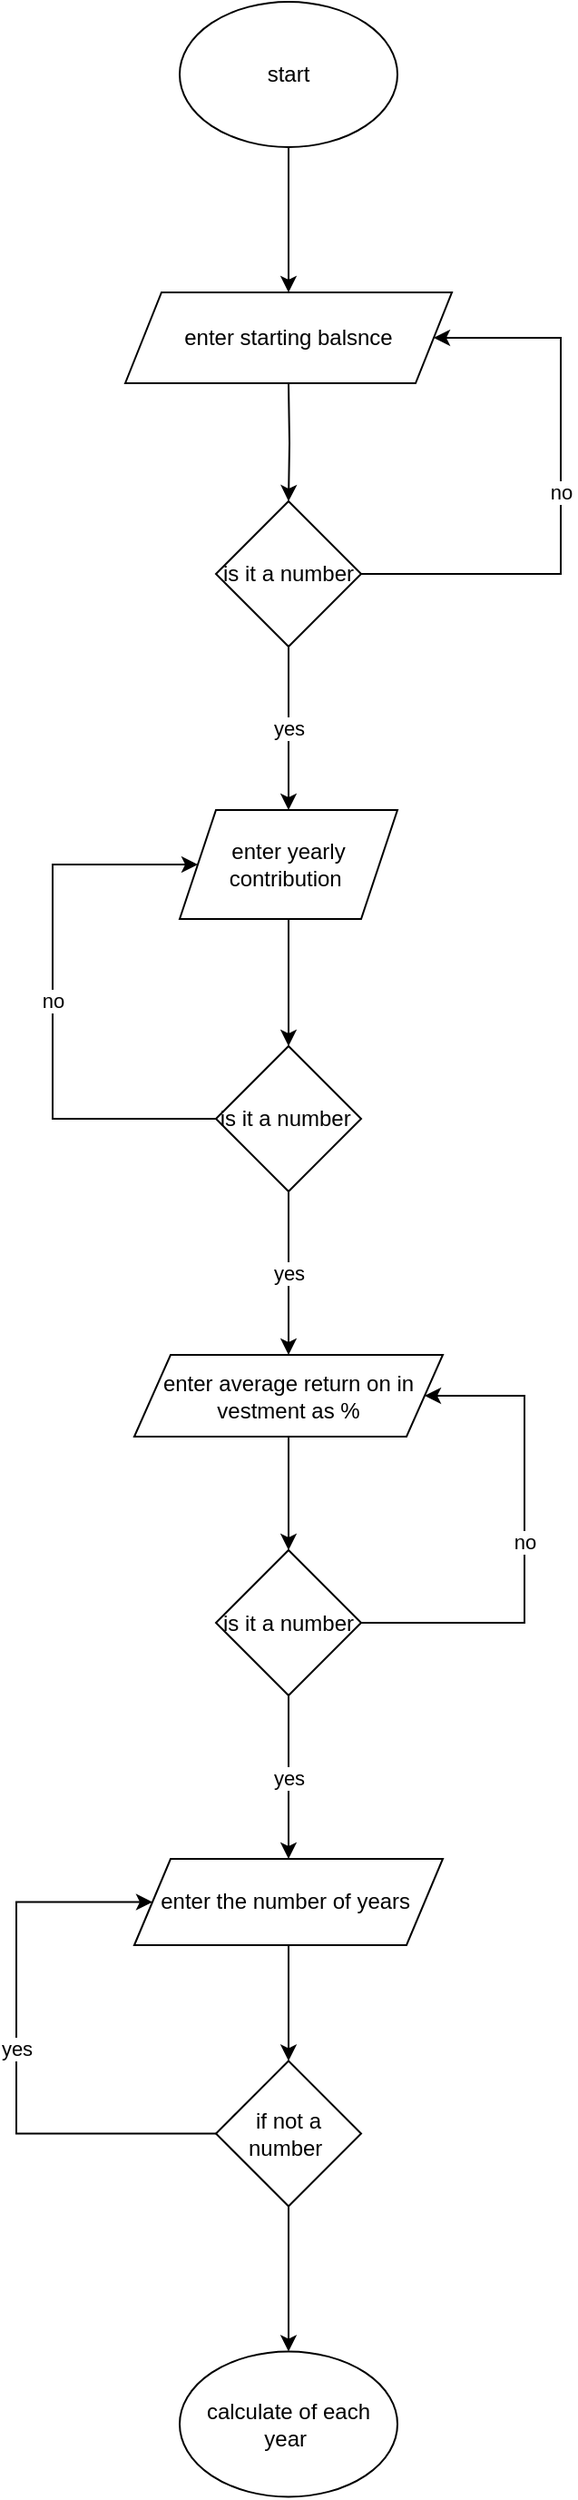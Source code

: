 <mxfile version="13.7.3" type="github">
  <diagram id="QYwQoGs2WD22laDeAXIQ" name="Page-1">
    <mxGraphModel dx="1038" dy="548" grid="1" gridSize="10" guides="1" tooltips="1" connect="1" arrows="1" fold="1" page="1" pageScale="1" pageWidth="850" pageHeight="1100" math="0" shadow="0">
      <root>
        <mxCell id="0" />
        <mxCell id="1" parent="0" />
        <mxCell id="GtAdoeylb1GJBFZ6TU4h-5" value="" style="edgeStyle=orthogonalEdgeStyle;rounded=0;orthogonalLoop=1;jettySize=auto;html=1;" edge="1" parent="1" source="GtAdoeylb1GJBFZ6TU4h-1">
          <mxGeometry relative="1" as="geometry">
            <mxPoint x="360" y="210" as="targetPoint" />
          </mxGeometry>
        </mxCell>
        <mxCell id="GtAdoeylb1GJBFZ6TU4h-1" value="start" style="ellipse;whiteSpace=wrap;html=1;" vertex="1" parent="1">
          <mxGeometry x="300" y="50" width="120" height="80" as="geometry" />
        </mxCell>
        <mxCell id="GtAdoeylb1GJBFZ6TU4h-21" value="" style="edgeStyle=orthogonalEdgeStyle;rounded=0;orthogonalLoop=1;jettySize=auto;html=1;" edge="1" parent="1" target="GtAdoeylb1GJBFZ6TU4h-20">
          <mxGeometry relative="1" as="geometry">
            <mxPoint x="360" y="260" as="sourcePoint" />
          </mxGeometry>
        </mxCell>
        <mxCell id="GtAdoeylb1GJBFZ6TU4h-4" value="enter starting balsnce" style="shape=parallelogram;perimeter=parallelogramPerimeter;whiteSpace=wrap;html=1;fixedSize=1;" vertex="1" parent="1">
          <mxGeometry x="270" y="210" width="180" height="50" as="geometry" />
        </mxCell>
        <mxCell id="GtAdoeylb1GJBFZ6TU4h-22" value="no" style="edgeStyle=orthogonalEdgeStyle;rounded=0;orthogonalLoop=1;jettySize=auto;html=1;entryX=1;entryY=0.5;entryDx=0;entryDy=0;" edge="1" parent="1" source="GtAdoeylb1GJBFZ6TU4h-20">
          <mxGeometry relative="1" as="geometry">
            <mxPoint x="440" y="235" as="targetPoint" />
            <Array as="points">
              <mxPoint x="510" y="365" />
              <mxPoint x="510" y="235" />
            </Array>
          </mxGeometry>
        </mxCell>
        <mxCell id="GtAdoeylb1GJBFZ6TU4h-24" value="yes" style="edgeStyle=orthogonalEdgeStyle;rounded=0;orthogonalLoop=1;jettySize=auto;html=1;" edge="1" parent="1" source="GtAdoeylb1GJBFZ6TU4h-20" target="GtAdoeylb1GJBFZ6TU4h-23">
          <mxGeometry relative="1" as="geometry" />
        </mxCell>
        <mxCell id="GtAdoeylb1GJBFZ6TU4h-20" value="is it a number" style="rhombus;whiteSpace=wrap;html=1;" vertex="1" parent="1">
          <mxGeometry x="320" y="325" width="80" height="80" as="geometry" />
        </mxCell>
        <mxCell id="GtAdoeylb1GJBFZ6TU4h-26" value="" style="edgeStyle=orthogonalEdgeStyle;rounded=0;orthogonalLoop=1;jettySize=auto;html=1;" edge="1" parent="1" source="GtAdoeylb1GJBFZ6TU4h-23" target="GtAdoeylb1GJBFZ6TU4h-25">
          <mxGeometry relative="1" as="geometry" />
        </mxCell>
        <mxCell id="GtAdoeylb1GJBFZ6TU4h-23" value="enter yearly contribution&amp;nbsp;" style="shape=parallelogram;perimeter=parallelogramPerimeter;whiteSpace=wrap;html=1;fixedSize=1;" vertex="1" parent="1">
          <mxGeometry x="300" y="495" width="120" height="60" as="geometry" />
        </mxCell>
        <mxCell id="GtAdoeylb1GJBFZ6TU4h-29" value="yes" style="edgeStyle=orthogonalEdgeStyle;rounded=0;orthogonalLoop=1;jettySize=auto;html=1;" edge="1" parent="1" source="GtAdoeylb1GJBFZ6TU4h-25" target="GtAdoeylb1GJBFZ6TU4h-28">
          <mxGeometry relative="1" as="geometry" />
        </mxCell>
        <mxCell id="GtAdoeylb1GJBFZ6TU4h-30" value="no" style="edgeStyle=orthogonalEdgeStyle;rounded=0;orthogonalLoop=1;jettySize=auto;html=1;entryX=0;entryY=0.5;entryDx=0;entryDy=0;" edge="1" parent="1" source="GtAdoeylb1GJBFZ6TU4h-25" target="GtAdoeylb1GJBFZ6TU4h-23">
          <mxGeometry relative="1" as="geometry">
            <Array as="points">
              <mxPoint x="230" y="665" />
              <mxPoint x="230" y="525" />
            </Array>
          </mxGeometry>
        </mxCell>
        <mxCell id="GtAdoeylb1GJBFZ6TU4h-25" value="is it a number&amp;nbsp;" style="rhombus;whiteSpace=wrap;html=1;" vertex="1" parent="1">
          <mxGeometry x="320" y="625" width="80" height="80" as="geometry" />
        </mxCell>
        <mxCell id="GtAdoeylb1GJBFZ6TU4h-32" value="" style="edgeStyle=orthogonalEdgeStyle;rounded=0;orthogonalLoop=1;jettySize=auto;html=1;" edge="1" parent="1" source="GtAdoeylb1GJBFZ6TU4h-28" target="GtAdoeylb1GJBFZ6TU4h-31">
          <mxGeometry relative="1" as="geometry" />
        </mxCell>
        <mxCell id="GtAdoeylb1GJBFZ6TU4h-28" value="enter average return on in vestment as %" style="shape=parallelogram;perimeter=parallelogramPerimeter;whiteSpace=wrap;html=1;fixedSize=1;" vertex="1" parent="1">
          <mxGeometry x="275" y="795" width="170" height="45" as="geometry" />
        </mxCell>
        <mxCell id="GtAdoeylb1GJBFZ6TU4h-33" value="no" style="edgeStyle=orthogonalEdgeStyle;rounded=0;orthogonalLoop=1;jettySize=auto;html=1;entryX=1;entryY=0.5;entryDx=0;entryDy=0;" edge="1" parent="1" source="GtAdoeylb1GJBFZ6TU4h-31" target="GtAdoeylb1GJBFZ6TU4h-28">
          <mxGeometry relative="1" as="geometry">
            <Array as="points">
              <mxPoint x="490" y="943" />
              <mxPoint x="490" y="818" />
            </Array>
          </mxGeometry>
        </mxCell>
        <mxCell id="GtAdoeylb1GJBFZ6TU4h-39" value="yes" style="edgeStyle=orthogonalEdgeStyle;rounded=0;orthogonalLoop=1;jettySize=auto;html=1;exitX=0.5;exitY=1;exitDx=0;exitDy=0;entryX=0.5;entryY=0;entryDx=0;entryDy=0;" edge="1" parent="1" source="GtAdoeylb1GJBFZ6TU4h-31" target="GtAdoeylb1GJBFZ6TU4h-34">
          <mxGeometry relative="1" as="geometry" />
        </mxCell>
        <mxCell id="GtAdoeylb1GJBFZ6TU4h-31" value="is it a number" style="rhombus;whiteSpace=wrap;html=1;" vertex="1" parent="1">
          <mxGeometry x="320" y="902.5" width="80" height="80" as="geometry" />
        </mxCell>
        <mxCell id="GtAdoeylb1GJBFZ6TU4h-37" value="" style="edgeStyle=orthogonalEdgeStyle;rounded=0;orthogonalLoop=1;jettySize=auto;html=1;" edge="1" parent="1" source="GtAdoeylb1GJBFZ6TU4h-34" target="GtAdoeylb1GJBFZ6TU4h-36">
          <mxGeometry relative="1" as="geometry" />
        </mxCell>
        <mxCell id="GtAdoeylb1GJBFZ6TU4h-34" value="enter the number of years&amp;nbsp;" style="shape=parallelogram;perimeter=parallelogramPerimeter;whiteSpace=wrap;html=1;fixedSize=1;" vertex="1" parent="1">
          <mxGeometry x="275" y="1072.5" width="170" height="47.5" as="geometry" />
        </mxCell>
        <mxCell id="GtAdoeylb1GJBFZ6TU4h-38" value="yes" style="edgeStyle=orthogonalEdgeStyle;rounded=0;orthogonalLoop=1;jettySize=auto;html=1;entryX=0;entryY=0.5;entryDx=0;entryDy=0;" edge="1" parent="1" source="GtAdoeylb1GJBFZ6TU4h-36" target="GtAdoeylb1GJBFZ6TU4h-34">
          <mxGeometry relative="1" as="geometry">
            <Array as="points">
              <mxPoint x="210" y="1224" />
              <mxPoint x="210" y="1096" />
            </Array>
          </mxGeometry>
        </mxCell>
        <mxCell id="GtAdoeylb1GJBFZ6TU4h-41" value="" style="edgeStyle=orthogonalEdgeStyle;rounded=0;orthogonalLoop=1;jettySize=auto;html=1;" edge="1" parent="1" source="GtAdoeylb1GJBFZ6TU4h-36" target="GtAdoeylb1GJBFZ6TU4h-40">
          <mxGeometry relative="1" as="geometry" />
        </mxCell>
        <mxCell id="GtAdoeylb1GJBFZ6TU4h-36" value="if not a number&amp;nbsp;" style="rhombus;whiteSpace=wrap;html=1;" vertex="1" parent="1">
          <mxGeometry x="320" y="1183.75" width="80" height="80" as="geometry" />
        </mxCell>
        <mxCell id="GtAdoeylb1GJBFZ6TU4h-40" value="calculate of each year&amp;nbsp;" style="ellipse;whiteSpace=wrap;html=1;" vertex="1" parent="1">
          <mxGeometry x="300" y="1343.75" width="120" height="80" as="geometry" />
        </mxCell>
      </root>
    </mxGraphModel>
  </diagram>
</mxfile>
